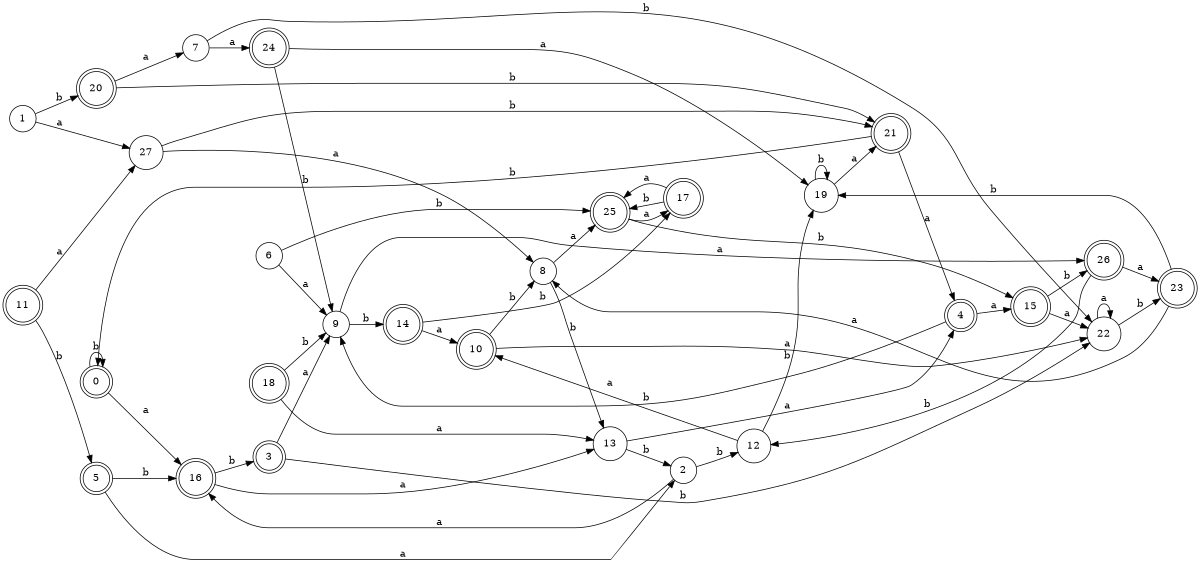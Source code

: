 digraph n23_7 {
__start0 [label="" shape="none"];

rankdir=LR;
size="8,5";

s0 [style="rounded,filled", color="black", fillcolor="white" shape="doublecircle", label="0"];
s1 [style="filled", color="black", fillcolor="white" shape="circle", label="1"];
s2 [style="filled", color="black", fillcolor="white" shape="circle", label="2"];
s3 [style="rounded,filled", color="black", fillcolor="white" shape="doublecircle", label="3"];
s4 [style="rounded,filled", color="black", fillcolor="white" shape="doublecircle", label="4"];
s5 [style="rounded,filled", color="black", fillcolor="white" shape="doublecircle", label="5"];
s6 [style="filled", color="black", fillcolor="white" shape="circle", label="6"];
s7 [style="filled", color="black", fillcolor="white" shape="circle", label="7"];
s8 [style="filled", color="black", fillcolor="white" shape="circle", label="8"];
s9 [style="filled", color="black", fillcolor="white" shape="circle", label="9"];
s10 [style="rounded,filled", color="black", fillcolor="white" shape="doublecircle", label="10"];
s11 [style="rounded,filled", color="black", fillcolor="white" shape="doublecircle", label="11"];
s12 [style="filled", color="black", fillcolor="white" shape="circle", label="12"];
s13 [style="filled", color="black", fillcolor="white" shape="circle", label="13"];
s14 [style="rounded,filled", color="black", fillcolor="white" shape="doublecircle", label="14"];
s15 [style="rounded,filled", color="black", fillcolor="white" shape="doublecircle", label="15"];
s16 [style="rounded,filled", color="black", fillcolor="white" shape="doublecircle", label="16"];
s17 [style="rounded,filled", color="black", fillcolor="white" shape="doublecircle", label="17"];
s18 [style="rounded,filled", color="black", fillcolor="white" shape="doublecircle", label="18"];
s19 [style="filled", color="black", fillcolor="white" shape="circle", label="19"];
s20 [style="rounded,filled", color="black", fillcolor="white" shape="doublecircle", label="20"];
s21 [style="rounded,filled", color="black", fillcolor="white" shape="doublecircle", label="21"];
s22 [style="filled", color="black", fillcolor="white" shape="circle", label="22"];
s23 [style="rounded,filled", color="black", fillcolor="white" shape="doublecircle", label="23"];
s24 [style="rounded,filled", color="black", fillcolor="white" shape="doublecircle", label="24"];
s25 [style="rounded,filled", color="black", fillcolor="white" shape="doublecircle", label="25"];
s26 [style="rounded,filled", color="black", fillcolor="white" shape="doublecircle", label="26"];
s27 [style="filled", color="black", fillcolor="white" shape="circle", label="27"];
s0 -> s16 [label="a"];
s0 -> s0 [label="b"];
s1 -> s27 [label="a"];
s1 -> s20 [label="b"];
s2 -> s16 [label="a"];
s2 -> s12 [label="b"];
s3 -> s9 [label="a"];
s3 -> s22 [label="b"];
s4 -> s15 [label="a"];
s4 -> s9 [label="b"];
s5 -> s2 [label="a"];
s5 -> s16 [label="b"];
s6 -> s9 [label="a"];
s6 -> s25 [label="b"];
s7 -> s24 [label="a"];
s7 -> s22 [label="b"];
s8 -> s25 [label="a"];
s8 -> s13 [label="b"];
s9 -> s26 [label="a"];
s9 -> s14 [label="b"];
s10 -> s22 [label="a"];
s10 -> s8 [label="b"];
s11 -> s27 [label="a"];
s11 -> s5 [label="b"];
s12 -> s10 [label="a"];
s12 -> s19 [label="b"];
s13 -> s4 [label="a"];
s13 -> s2 [label="b"];
s14 -> s10 [label="a"];
s14 -> s17 [label="b"];
s15 -> s22 [label="a"];
s15 -> s26 [label="b"];
s16 -> s13 [label="a"];
s16 -> s3 [label="b"];
s17 -> s25 [label="a"];
s17 -> s25 [label="b"];
s18 -> s13 [label="a"];
s18 -> s9 [label="b"];
s19 -> s21 [label="a"];
s19 -> s19 [label="b"];
s20 -> s7 [label="a"];
s20 -> s21 [label="b"];
s21 -> s4 [label="a"];
s21 -> s0 [label="b"];
s22 -> s22 [label="a"];
s22 -> s23 [label="b"];
s23 -> s8 [label="a"];
s23 -> s19 [label="b"];
s24 -> s19 [label="a"];
s24 -> s9 [label="b"];
s25 -> s17 [label="a"];
s25 -> s15 [label="b"];
s26 -> s23 [label="a"];
s26 -> s12 [label="b"];
s27 -> s8 [label="a"];
s27 -> s21 [label="b"];

}